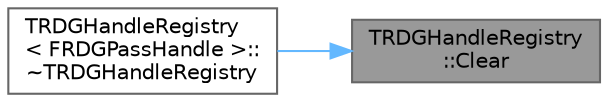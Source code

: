 digraph "TRDGHandleRegistry::Clear"
{
 // INTERACTIVE_SVG=YES
 // LATEX_PDF_SIZE
  bgcolor="transparent";
  edge [fontname=Helvetica,fontsize=10,labelfontname=Helvetica,labelfontsize=10];
  node [fontname=Helvetica,fontsize=10,shape=box,height=0.2,width=0.4];
  rankdir="RL";
  Node1 [id="Node000001",label="TRDGHandleRegistry\l::Clear",height=0.2,width=0.4,color="gray40", fillcolor="grey60", style="filled", fontcolor="black",tooltip=" "];
  Node1 -> Node2 [id="edge1_Node000001_Node000002",dir="back",color="steelblue1",style="solid",tooltip=" "];
  Node2 [id="Node000002",label="TRDGHandleRegistry\l\< FRDGPassHandle \>::\l~TRDGHandleRegistry",height=0.2,width=0.4,color="grey40", fillcolor="white", style="filled",URL="$d4/dec/classTRDGHandleRegistry.html#a0d37149cdc652e9a85fa6098591861a6",tooltip=" "];
}
